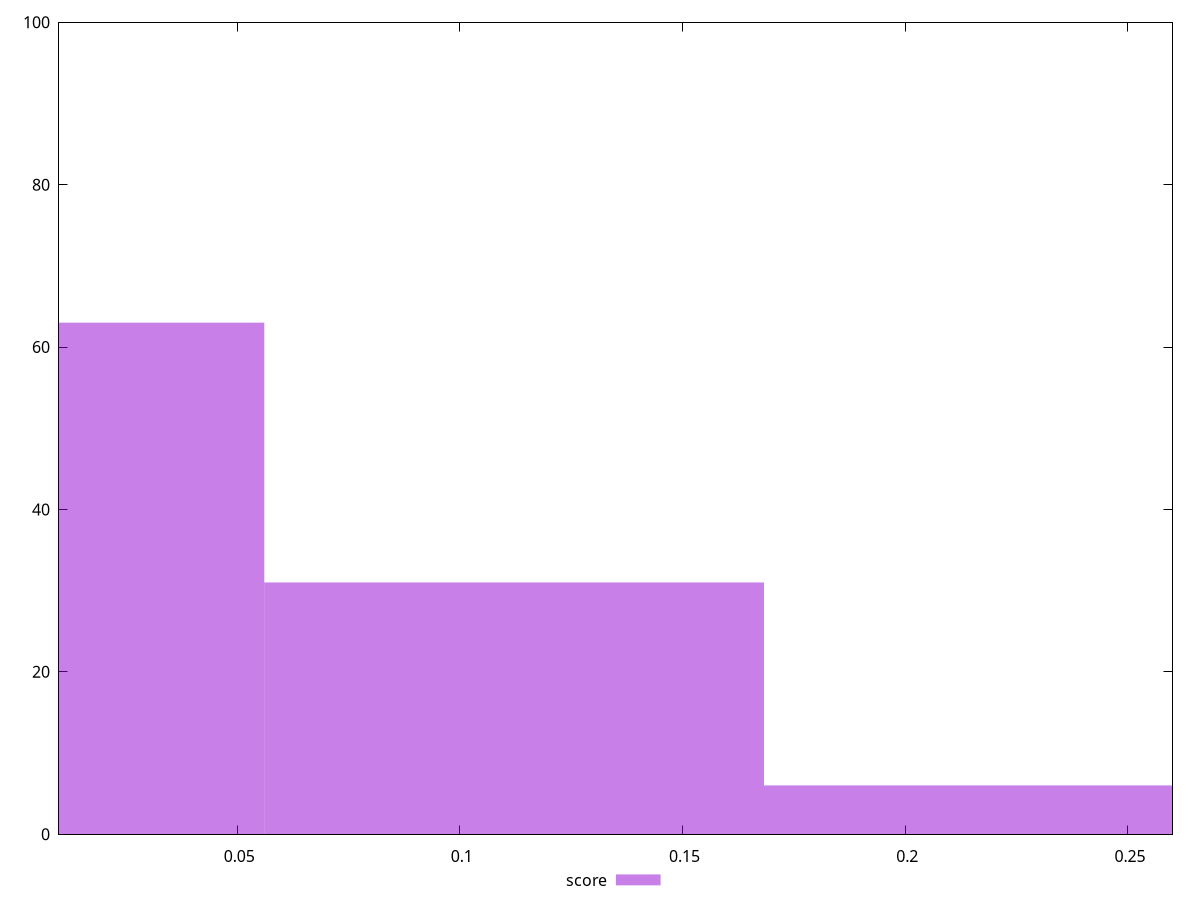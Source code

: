 reset

$score <<EOF
0.11218664682297587 31
0 63
0.22437329364595174 6
EOF

set key outside below
set boxwidth 0.11218664682297587
set xrange [0.01:0.26]
set yrange [0:100]
set trange [0:100]
set style fill transparent solid 0.5 noborder
set terminal svg size 640, 490 enhanced background rgb 'white'
set output "report/report_00029_2021-02-24T13-36-40.390Z/total-blocking-time/samples/astro/score/histogram.svg"

plot $score title "score" with boxes

reset
